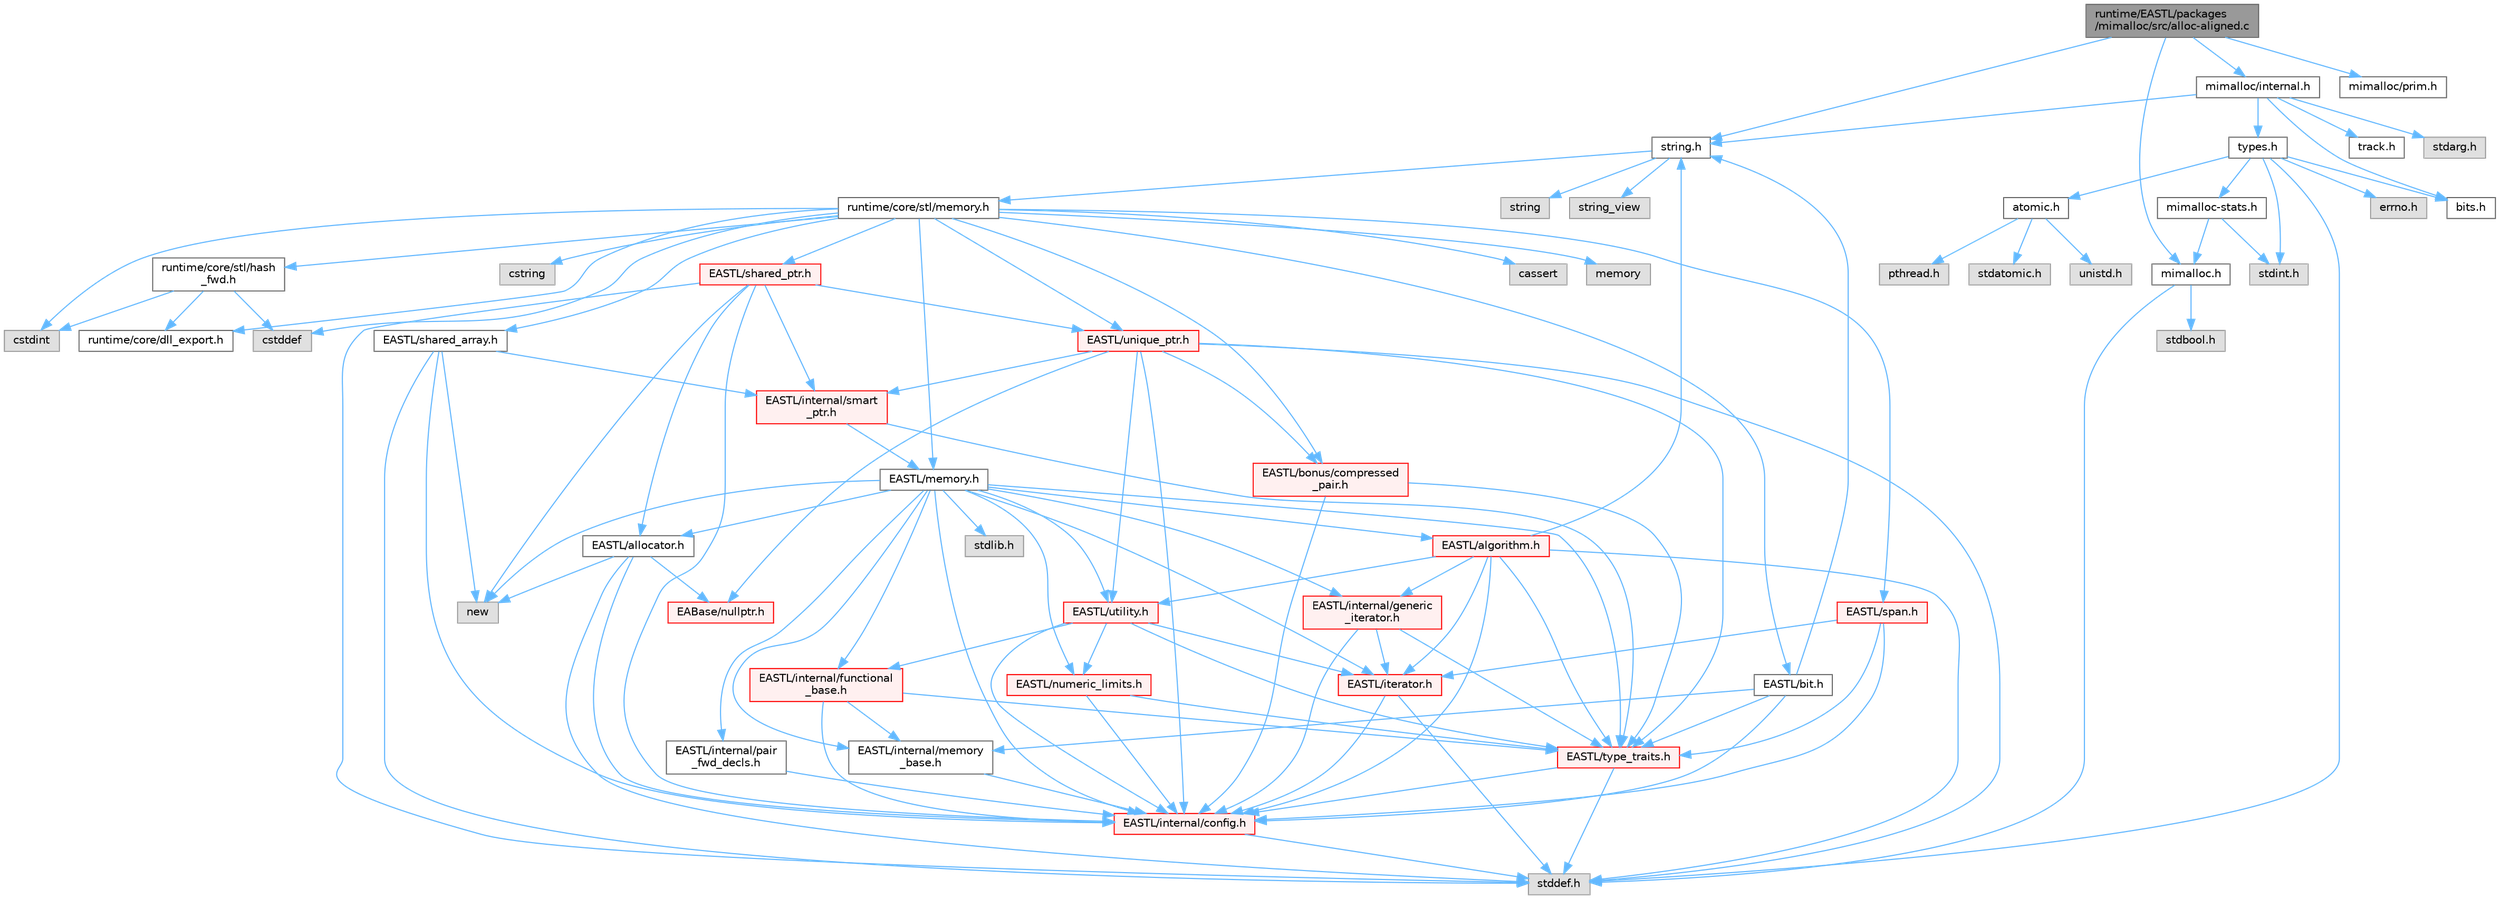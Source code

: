 digraph "runtime/EASTL/packages/mimalloc/src/alloc-aligned.c"
{
 // LATEX_PDF_SIZE
  bgcolor="transparent";
  edge [fontname=Helvetica,fontsize=10,labelfontname=Helvetica,labelfontsize=10];
  node [fontname=Helvetica,fontsize=10,shape=box,height=0.2,width=0.4];
  Node1 [id="Node000001",label="runtime/EASTL/packages\l/mimalloc/src/alloc-aligned.c",height=0.2,width=0.4,color="gray40", fillcolor="grey60", style="filled", fontcolor="black",tooltip=" "];
  Node1 -> Node2 [id="edge115_Node000001_Node000002",color="steelblue1",style="solid",tooltip=" "];
  Node2 [id="Node000002",label="mimalloc.h",height=0.2,width=0.4,color="grey40", fillcolor="white", style="filled",URL="$mimalloc_8h.html",tooltip=" "];
  Node2 -> Node3 [id="edge116_Node000002_Node000003",color="steelblue1",style="solid",tooltip=" "];
  Node3 [id="Node000003",label="stddef.h",height=0.2,width=0.4,color="grey60", fillcolor="#E0E0E0", style="filled",tooltip=" "];
  Node2 -> Node4 [id="edge117_Node000002_Node000004",color="steelblue1",style="solid",tooltip=" "];
  Node4 [id="Node000004",label="stdbool.h",height=0.2,width=0.4,color="grey60", fillcolor="#E0E0E0", style="filled",tooltip=" "];
  Node1 -> Node5 [id="edge118_Node000001_Node000005",color="steelblue1",style="solid",tooltip=" "];
  Node5 [id="Node000005",label="mimalloc/internal.h",height=0.2,width=0.4,color="grey40", fillcolor="white", style="filled",URL="$_e_a_s_t_l_2packages_2mimalloc_2include_2mimalloc_2internal_8h.html",tooltip=" "];
  Node5 -> Node6 [id="edge119_Node000005_Node000006",color="steelblue1",style="solid",tooltip=" "];
  Node6 [id="Node000006",label="types.h",height=0.2,width=0.4,color="grey40", fillcolor="white", style="filled",URL="$types_8h.html",tooltip=" "];
  Node6 -> Node7 [id="edge120_Node000006_Node000007",color="steelblue1",style="solid",tooltip=" "];
  Node7 [id="Node000007",label="mimalloc-stats.h",height=0.2,width=0.4,color="grey40", fillcolor="white", style="filled",URL="$mimalloc-stats_8h.html",tooltip=" "];
  Node7 -> Node2 [id="edge121_Node000007_Node000002",color="steelblue1",style="solid",tooltip=" "];
  Node7 -> Node8 [id="edge122_Node000007_Node000008",color="steelblue1",style="solid",tooltip=" "];
  Node8 [id="Node000008",label="stdint.h",height=0.2,width=0.4,color="grey60", fillcolor="#E0E0E0", style="filled",tooltip=" "];
  Node6 -> Node3 [id="edge123_Node000006_Node000003",color="steelblue1",style="solid",tooltip=" "];
  Node6 -> Node8 [id="edge124_Node000006_Node000008",color="steelblue1",style="solid",tooltip=" "];
  Node6 -> Node9 [id="edge125_Node000006_Node000009",color="steelblue1",style="solid",tooltip=" "];
  Node9 [id="Node000009",label="errno.h",height=0.2,width=0.4,color="grey60", fillcolor="#E0E0E0", style="filled",tooltip=" "];
  Node6 -> Node10 [id="edge126_Node000006_Node000010",color="steelblue1",style="solid",tooltip=" "];
  Node10 [id="Node000010",label="bits.h",height=0.2,width=0.4,color="grey40", fillcolor="white", style="filled",URL="$bits_8h.html",tooltip=" "];
  Node6 -> Node11 [id="edge127_Node000006_Node000011",color="steelblue1",style="solid",tooltip=" "];
  Node11 [id="Node000011",label="atomic.h",height=0.2,width=0.4,color="grey40", fillcolor="white", style="filled",URL="$_e_a_s_t_l_2packages_2mimalloc_2include_2mimalloc_2atomic_8h.html",tooltip=" "];
  Node11 -> Node12 [id="edge128_Node000011_Node000012",color="steelblue1",style="solid",tooltip=" "];
  Node12 [id="Node000012",label="pthread.h",height=0.2,width=0.4,color="grey60", fillcolor="#E0E0E0", style="filled",tooltip=" "];
  Node11 -> Node13 [id="edge129_Node000011_Node000013",color="steelblue1",style="solid",tooltip=" "];
  Node13 [id="Node000013",label="stdatomic.h",height=0.2,width=0.4,color="grey60", fillcolor="#E0E0E0", style="filled",tooltip=" "];
  Node11 -> Node14 [id="edge130_Node000011_Node000014",color="steelblue1",style="solid",tooltip=" "];
  Node14 [id="Node000014",label="unistd.h",height=0.2,width=0.4,color="grey60", fillcolor="#E0E0E0", style="filled",tooltip=" "];
  Node5 -> Node15 [id="edge131_Node000005_Node000015",color="steelblue1",style="solid",tooltip=" "];
  Node15 [id="Node000015",label="track.h",height=0.2,width=0.4,color="grey40", fillcolor="white", style="filled",URL="$track_8h.html",tooltip=" "];
  Node5 -> Node10 [id="edge132_Node000005_Node000010",color="steelblue1",style="solid",tooltip=" "];
  Node5 -> Node16 [id="edge133_Node000005_Node000016",color="steelblue1",style="solid",tooltip=" "];
  Node16 [id="Node000016",label="stdarg.h",height=0.2,width=0.4,color="grey60", fillcolor="#E0E0E0", style="filled",tooltip=" "];
  Node5 -> Node17 [id="edge134_Node000005_Node000017",color="steelblue1",style="solid",tooltip=" "];
  Node17 [id="Node000017",label="string.h",height=0.2,width=0.4,color="grey40", fillcolor="white", style="filled",URL="$string_8h.html",tooltip=" "];
  Node17 -> Node18 [id="edge135_Node000017_Node000018",color="steelblue1",style="solid",tooltip=" "];
  Node18 [id="Node000018",label="string",height=0.2,width=0.4,color="grey60", fillcolor="#E0E0E0", style="filled",tooltip=" "];
  Node17 -> Node19 [id="edge136_Node000017_Node000019",color="steelblue1",style="solid",tooltip=" "];
  Node19 [id="Node000019",label="string_view",height=0.2,width=0.4,color="grey60", fillcolor="#E0E0E0", style="filled",tooltip=" "];
  Node17 -> Node20 [id="edge137_Node000017_Node000020",color="steelblue1",style="solid",tooltip=" "];
  Node20 [id="Node000020",label="runtime/core/stl/memory.h",height=0.2,width=0.4,color="grey40", fillcolor="white", style="filled",URL="$core_2stl_2memory_8h.html",tooltip=" "];
  Node20 -> Node21 [id="edge138_Node000020_Node000021",color="steelblue1",style="solid",tooltip=" "];
  Node21 [id="Node000021",label="cstddef",height=0.2,width=0.4,color="grey60", fillcolor="#E0E0E0", style="filled",tooltip=" "];
  Node20 -> Node22 [id="edge139_Node000020_Node000022",color="steelblue1",style="solid",tooltip=" "];
  Node22 [id="Node000022",label="cstdint",height=0.2,width=0.4,color="grey60", fillcolor="#E0E0E0", style="filled",tooltip=" "];
  Node20 -> Node23 [id="edge140_Node000020_Node000023",color="steelblue1",style="solid",tooltip=" "];
  Node23 [id="Node000023",label="cassert",height=0.2,width=0.4,color="grey60", fillcolor="#E0E0E0", style="filled",tooltip=" "];
  Node20 -> Node24 [id="edge141_Node000020_Node000024",color="steelblue1",style="solid",tooltip=" "];
  Node24 [id="Node000024",label="memory",height=0.2,width=0.4,color="grey60", fillcolor="#E0E0E0", style="filled",tooltip=" "];
  Node20 -> Node25 [id="edge142_Node000020_Node000025",color="steelblue1",style="solid",tooltip=" "];
  Node25 [id="Node000025",label="cstring",height=0.2,width=0.4,color="grey60", fillcolor="#E0E0E0", style="filled",tooltip=" "];
  Node20 -> Node26 [id="edge143_Node000020_Node000026",color="steelblue1",style="solid",tooltip=" "];
  Node26 [id="Node000026",label="EASTL/bit.h",height=0.2,width=0.4,color="grey40", fillcolor="white", style="filled",URL="$bit_8h.html",tooltip=" "];
  Node26 -> Node27 [id="edge144_Node000026_Node000027",color="steelblue1",style="solid",tooltip=" "];
  Node27 [id="Node000027",label="EASTL/internal/config.h",height=0.2,width=0.4,color="red", fillcolor="#FFF0F0", style="filled",URL="$config_8h.html",tooltip=" "];
  Node27 -> Node3 [id="edge145_Node000027_Node000003",color="steelblue1",style="solid",tooltip=" "];
  Node26 -> Node35 [id="edge146_Node000026_Node000035",color="steelblue1",style="solid",tooltip=" "];
  Node35 [id="Node000035",label="EASTL/internal/memory\l_base.h",height=0.2,width=0.4,color="grey40", fillcolor="white", style="filled",URL="$memory__base_8h.html",tooltip=" "];
  Node35 -> Node27 [id="edge147_Node000035_Node000027",color="steelblue1",style="solid",tooltip=" "];
  Node26 -> Node36 [id="edge148_Node000026_Node000036",color="steelblue1",style="solid",tooltip=" "];
  Node36 [id="Node000036",label="EASTL/type_traits.h",height=0.2,width=0.4,color="red", fillcolor="#FFF0F0", style="filled",URL="$_e_a_s_t_l_2include_2_e_a_s_t_l_2type__traits_8h.html",tooltip=" "];
  Node36 -> Node27 [id="edge149_Node000036_Node000027",color="steelblue1",style="solid",tooltip=" "];
  Node36 -> Node3 [id="edge150_Node000036_Node000003",color="steelblue1",style="solid",tooltip=" "];
  Node26 -> Node17 [id="edge151_Node000026_Node000017",color="steelblue1",style="solid",tooltip=" "];
  Node20 -> Node46 [id="edge152_Node000020_Node000046",color="steelblue1",style="solid",tooltip=" "];
  Node46 [id="Node000046",label="EASTL/memory.h",height=0.2,width=0.4,color="grey40", fillcolor="white", style="filled",URL="$_e_a_s_t_l_2include_2_e_a_s_t_l_2memory_8h.html",tooltip=" "];
  Node46 -> Node27 [id="edge153_Node000046_Node000027",color="steelblue1",style="solid",tooltip=" "];
  Node46 -> Node35 [id="edge154_Node000046_Node000035",color="steelblue1",style="solid",tooltip=" "];
  Node46 -> Node47 [id="edge155_Node000046_Node000047",color="steelblue1",style="solid",tooltip=" "];
  Node47 [id="Node000047",label="EASTL/internal/generic\l_iterator.h",height=0.2,width=0.4,color="red", fillcolor="#FFF0F0", style="filled",URL="$generic__iterator_8h.html",tooltip=" "];
  Node47 -> Node27 [id="edge156_Node000047_Node000027",color="steelblue1",style="solid",tooltip=" "];
  Node47 -> Node48 [id="edge157_Node000047_Node000048",color="steelblue1",style="solid",tooltip=" "];
  Node48 [id="Node000048",label="EASTL/iterator.h",height=0.2,width=0.4,color="red", fillcolor="#FFF0F0", style="filled",URL="$_e_a_s_t_l_2include_2_e_a_s_t_l_2iterator_8h.html",tooltip=" "];
  Node48 -> Node27 [id="edge158_Node000048_Node000027",color="steelblue1",style="solid",tooltip=" "];
  Node48 -> Node3 [id="edge159_Node000048_Node000003",color="steelblue1",style="solid",tooltip=" "];
  Node47 -> Node36 [id="edge160_Node000047_Node000036",color="steelblue1",style="solid",tooltip=" "];
  Node46 -> Node51 [id="edge161_Node000046_Node000051",color="steelblue1",style="solid",tooltip=" "];
  Node51 [id="Node000051",label="EASTL/internal/pair\l_fwd_decls.h",height=0.2,width=0.4,color="grey40", fillcolor="white", style="filled",URL="$pair__fwd__decls_8h.html",tooltip=" "];
  Node51 -> Node27 [id="edge162_Node000051_Node000027",color="steelblue1",style="solid",tooltip=" "];
  Node46 -> Node52 [id="edge163_Node000046_Node000052",color="steelblue1",style="solid",tooltip=" "];
  Node52 [id="Node000052",label="EASTL/internal/functional\l_base.h",height=0.2,width=0.4,color="red", fillcolor="#FFF0F0", style="filled",URL="$functional__base_8h.html",tooltip=" "];
  Node52 -> Node27 [id="edge164_Node000052_Node000027",color="steelblue1",style="solid",tooltip=" "];
  Node52 -> Node35 [id="edge165_Node000052_Node000035",color="steelblue1",style="solid",tooltip=" "];
  Node52 -> Node36 [id="edge166_Node000052_Node000036",color="steelblue1",style="solid",tooltip=" "];
  Node46 -> Node53 [id="edge167_Node000046_Node000053",color="steelblue1",style="solid",tooltip=" "];
  Node53 [id="Node000053",label="EASTL/algorithm.h",height=0.2,width=0.4,color="red", fillcolor="#FFF0F0", style="filled",URL="$_e_a_s_t_l_2include_2_e_a_s_t_l_2algorithm_8h.html",tooltip=" "];
  Node53 -> Node27 [id="edge168_Node000053_Node000027",color="steelblue1",style="solid",tooltip=" "];
  Node53 -> Node36 [id="edge169_Node000053_Node000036",color="steelblue1",style="solid",tooltip=" "];
  Node53 -> Node48 [id="edge170_Node000053_Node000048",color="steelblue1",style="solid",tooltip=" "];
  Node53 -> Node63 [id="edge171_Node000053_Node000063",color="steelblue1",style="solid",tooltip=" "];
  Node63 [id="Node000063",label="EASTL/utility.h",height=0.2,width=0.4,color="red", fillcolor="#FFF0F0", style="filled",URL="$_e_a_s_t_l_2include_2_e_a_s_t_l_2utility_8h.html",tooltip=" "];
  Node63 -> Node27 [id="edge172_Node000063_Node000027",color="steelblue1",style="solid",tooltip=" "];
  Node63 -> Node36 [id="edge173_Node000063_Node000036",color="steelblue1",style="solid",tooltip=" "];
  Node63 -> Node48 [id="edge174_Node000063_Node000048",color="steelblue1",style="solid",tooltip=" "];
  Node63 -> Node64 [id="edge175_Node000063_Node000064",color="steelblue1",style="solid",tooltip=" "];
  Node64 [id="Node000064",label="EASTL/numeric_limits.h",height=0.2,width=0.4,color="red", fillcolor="#FFF0F0", style="filled",URL="$numeric__limits_8h.html",tooltip=" "];
  Node64 -> Node27 [id="edge176_Node000064_Node000027",color="steelblue1",style="solid",tooltip=" "];
  Node64 -> Node36 [id="edge177_Node000064_Node000036",color="steelblue1",style="solid",tooltip=" "];
  Node63 -> Node52 [id="edge178_Node000063_Node000052",color="steelblue1",style="solid",tooltip=" "];
  Node53 -> Node47 [id="edge179_Node000053_Node000047",color="steelblue1",style="solid",tooltip=" "];
  Node53 -> Node3 [id="edge180_Node000053_Node000003",color="steelblue1",style="solid",tooltip=" "];
  Node53 -> Node17 [id="edge181_Node000053_Node000017",color="steelblue1",style="solid",tooltip=" "];
  Node46 -> Node36 [id="edge182_Node000046_Node000036",color="steelblue1",style="solid",tooltip=" "];
  Node46 -> Node60 [id="edge183_Node000046_Node000060",color="steelblue1",style="solid",tooltip=" "];
  Node60 [id="Node000060",label="EASTL/allocator.h",height=0.2,width=0.4,color="grey40", fillcolor="white", style="filled",URL="$allocator_8h.html",tooltip=" "];
  Node60 -> Node27 [id="edge184_Node000060_Node000027",color="steelblue1",style="solid",tooltip=" "];
  Node60 -> Node38 [id="edge185_Node000060_Node000038",color="steelblue1",style="solid",tooltip=" "];
  Node38 [id="Node000038",label="EABase/nullptr.h",height=0.2,width=0.4,color="red", fillcolor="#FFF0F0", style="filled",URL="$nullptr_8h.html",tooltip=" "];
  Node60 -> Node3 [id="edge186_Node000060_Node000003",color="steelblue1",style="solid",tooltip=" "];
  Node60 -> Node61 [id="edge187_Node000060_Node000061",color="steelblue1",style="solid",tooltip=" "];
  Node61 [id="Node000061",label="new",height=0.2,width=0.4,color="grey60", fillcolor="#E0E0E0", style="filled",tooltip=" "];
  Node46 -> Node48 [id="edge188_Node000046_Node000048",color="steelblue1",style="solid",tooltip=" "];
  Node46 -> Node63 [id="edge189_Node000046_Node000063",color="steelblue1",style="solid",tooltip=" "];
  Node46 -> Node64 [id="edge190_Node000046_Node000064",color="steelblue1",style="solid",tooltip=" "];
  Node46 -> Node73 [id="edge191_Node000046_Node000073",color="steelblue1",style="solid",tooltip=" "];
  Node73 [id="Node000073",label="stdlib.h",height=0.2,width=0.4,color="grey60", fillcolor="#E0E0E0", style="filled",tooltip=" "];
  Node46 -> Node61 [id="edge192_Node000046_Node000061",color="steelblue1",style="solid",tooltip=" "];
  Node20 -> Node74 [id="edge193_Node000020_Node000074",color="steelblue1",style="solid",tooltip=" "];
  Node74 [id="Node000074",label="EASTL/shared_array.h",height=0.2,width=0.4,color="grey40", fillcolor="white", style="filled",URL="$shared__array_8h.html",tooltip=" "];
  Node74 -> Node27 [id="edge194_Node000074_Node000027",color="steelblue1",style="solid",tooltip=" "];
  Node74 -> Node75 [id="edge195_Node000074_Node000075",color="steelblue1",style="solid",tooltip=" "];
  Node75 [id="Node000075",label="EASTL/internal/smart\l_ptr.h",height=0.2,width=0.4,color="red", fillcolor="#FFF0F0", style="filled",URL="$smart__ptr_8h.html",tooltip=" "];
  Node75 -> Node46 [id="edge196_Node000075_Node000046",color="steelblue1",style="solid",tooltip=" "];
  Node75 -> Node36 [id="edge197_Node000075_Node000036",color="steelblue1",style="solid",tooltip=" "];
  Node74 -> Node61 [id="edge198_Node000074_Node000061",color="steelblue1",style="solid",tooltip=" "];
  Node74 -> Node3 [id="edge199_Node000074_Node000003",color="steelblue1",style="solid",tooltip=" "];
  Node20 -> Node77 [id="edge200_Node000020_Node000077",color="steelblue1",style="solid",tooltip=" "];
  Node77 [id="Node000077",label="EASTL/unique_ptr.h",height=0.2,width=0.4,color="red", fillcolor="#FFF0F0", style="filled",URL="$unique__ptr_8h.html",tooltip=" "];
  Node77 -> Node38 [id="edge201_Node000077_Node000038",color="steelblue1",style="solid",tooltip=" "];
  Node77 -> Node78 [id="edge202_Node000077_Node000078",color="steelblue1",style="solid",tooltip=" "];
  Node78 [id="Node000078",label="EASTL/bonus/compressed\l_pair.h",height=0.2,width=0.4,color="red", fillcolor="#FFF0F0", style="filled",URL="$compressed__pair_8h.html",tooltip=" "];
  Node78 -> Node27 [id="edge203_Node000078_Node000027",color="steelblue1",style="solid",tooltip=" "];
  Node78 -> Node36 [id="edge204_Node000078_Node000036",color="steelblue1",style="solid",tooltip=" "];
  Node77 -> Node27 [id="edge205_Node000077_Node000027",color="steelblue1",style="solid",tooltip=" "];
  Node77 -> Node75 [id="edge206_Node000077_Node000075",color="steelblue1",style="solid",tooltip=" "];
  Node77 -> Node36 [id="edge207_Node000077_Node000036",color="steelblue1",style="solid",tooltip=" "];
  Node77 -> Node63 [id="edge208_Node000077_Node000063",color="steelblue1",style="solid",tooltip=" "];
  Node77 -> Node3 [id="edge209_Node000077_Node000003",color="steelblue1",style="solid",tooltip=" "];
  Node20 -> Node80 [id="edge210_Node000020_Node000080",color="steelblue1",style="solid",tooltip=" "];
  Node80 [id="Node000080",label="EASTL/shared_ptr.h",height=0.2,width=0.4,color="red", fillcolor="#FFF0F0", style="filled",URL="$shared__ptr_8h.html",tooltip=" "];
  Node80 -> Node27 [id="edge211_Node000080_Node000027",color="steelblue1",style="solid",tooltip=" "];
  Node80 -> Node75 [id="edge212_Node000080_Node000075",color="steelblue1",style="solid",tooltip=" "];
  Node80 -> Node77 [id="edge213_Node000080_Node000077",color="steelblue1",style="solid",tooltip=" "];
  Node80 -> Node60 [id="edge214_Node000080_Node000060",color="steelblue1",style="solid",tooltip=" "];
  Node80 -> Node61 [id="edge215_Node000080_Node000061",color="steelblue1",style="solid",tooltip=" "];
  Node80 -> Node3 [id="edge216_Node000080_Node000003",color="steelblue1",style="solid",tooltip=" "];
  Node20 -> Node160 [id="edge217_Node000020_Node000160",color="steelblue1",style="solid",tooltip=" "];
  Node160 [id="Node000160",label="EASTL/span.h",height=0.2,width=0.4,color="red", fillcolor="#FFF0F0", style="filled",URL="$span_8h.html",tooltip=" "];
  Node160 -> Node27 [id="edge218_Node000160_Node000027",color="steelblue1",style="solid",tooltip=" "];
  Node160 -> Node36 [id="edge219_Node000160_Node000036",color="steelblue1",style="solid",tooltip=" "];
  Node160 -> Node48 [id="edge220_Node000160_Node000048",color="steelblue1",style="solid",tooltip=" "];
  Node20 -> Node78 [id="edge221_Node000020_Node000078",color="steelblue1",style="solid",tooltip=" "];
  Node20 -> Node163 [id="edge222_Node000020_Node000163",color="steelblue1",style="solid",tooltip=" "];
  Node163 [id="Node000163",label="runtime/core/dll_export.h",height=0.2,width=0.4,color="grey40", fillcolor="white", style="filled",URL="$dll__export_8h.html",tooltip=" "];
  Node20 -> Node164 [id="edge223_Node000020_Node000164",color="steelblue1",style="solid",tooltip=" "];
  Node164 [id="Node000164",label="runtime/core/stl/hash\l_fwd.h",height=0.2,width=0.4,color="grey40", fillcolor="white", style="filled",URL="$hash__fwd_8h.html",tooltip=" "];
  Node164 -> Node21 [id="edge224_Node000164_Node000021",color="steelblue1",style="solid",tooltip=" "];
  Node164 -> Node22 [id="edge225_Node000164_Node000022",color="steelblue1",style="solid",tooltip=" "];
  Node164 -> Node163 [id="edge226_Node000164_Node000163",color="steelblue1",style="solid",tooltip=" "];
  Node1 -> Node165 [id="edge227_Node000001_Node000165",color="steelblue1",style="solid",tooltip=" "];
  Node165 [id="Node000165",label="mimalloc/prim.h",height=0.2,width=0.4,color="grey40", fillcolor="white", style="filled",URL="$prim_8h.html",tooltip=" "];
  Node1 -> Node17 [id="edge228_Node000001_Node000017",color="steelblue1",style="solid",tooltip=" "];
}
